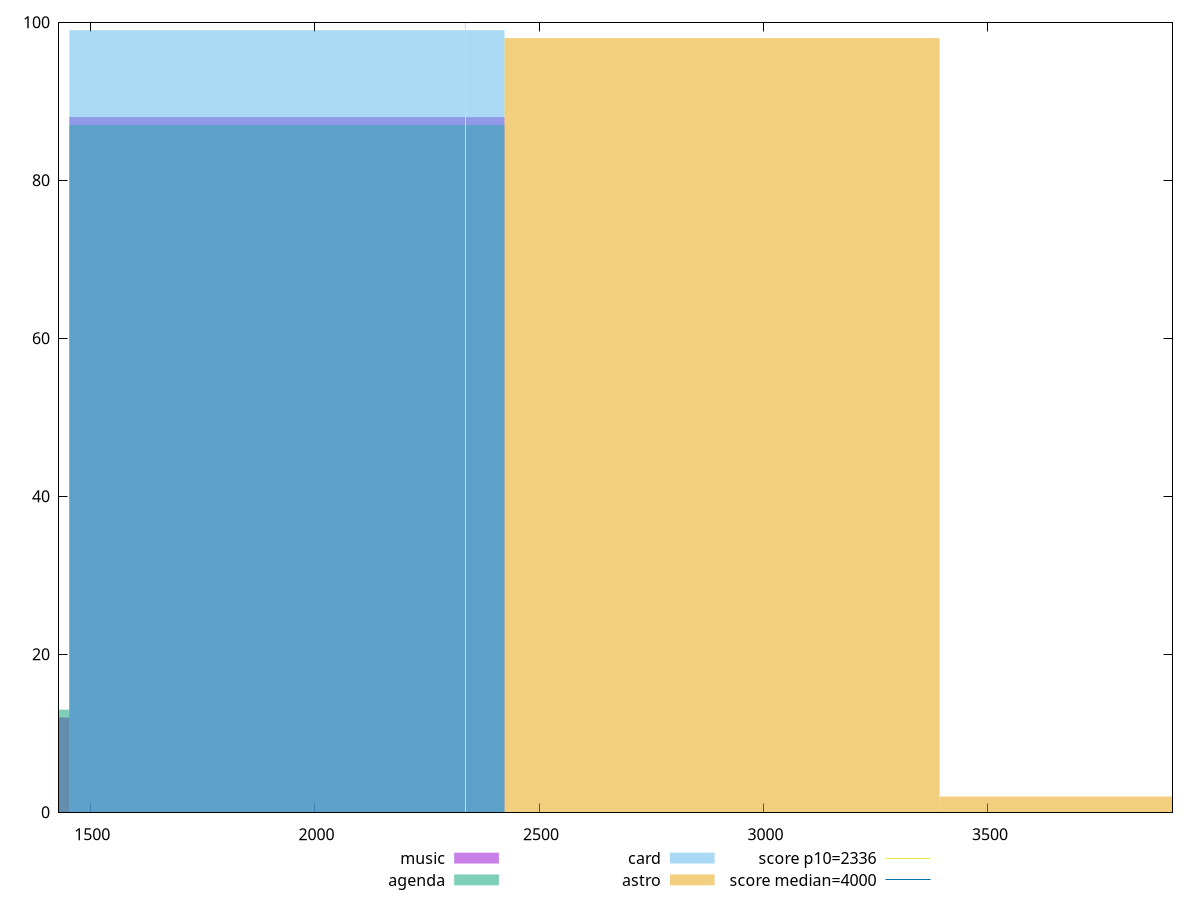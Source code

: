 reset

$music <<EOF
1938.479738696482 88
969.239869348241 12
EOF

$agenda <<EOF
1938.479738696482 87
969.239869348241 13
EOF

$card <<EOF
1938.479738696482 99
EOF

$astro <<EOF
2907.719608044723 98
3876.959477392964 2
EOF

set key outside below
set boxwidth 969.239869348241
set xrange [1430.6609999999998:3911.1934999999994]
set yrange [0:100]
set trange [0:100]
set style fill transparent solid 0.5 noborder

set parametric
set terminal svg size 640, 520 enhanced background rgb 'white'
set output "reports/report_00030_2021-02-24T20-42-31.540Z/first-contentful-paint/comparison/histogram/all_raw.svg"

plot $music title "music" with boxes, \
     $agenda title "agenda" with boxes, \
     $card title "card" with boxes, \
     $astro title "astro" with boxes, \
     2336,t title "score p10=2336", \
     4000,t title "score median=4000"

reset
